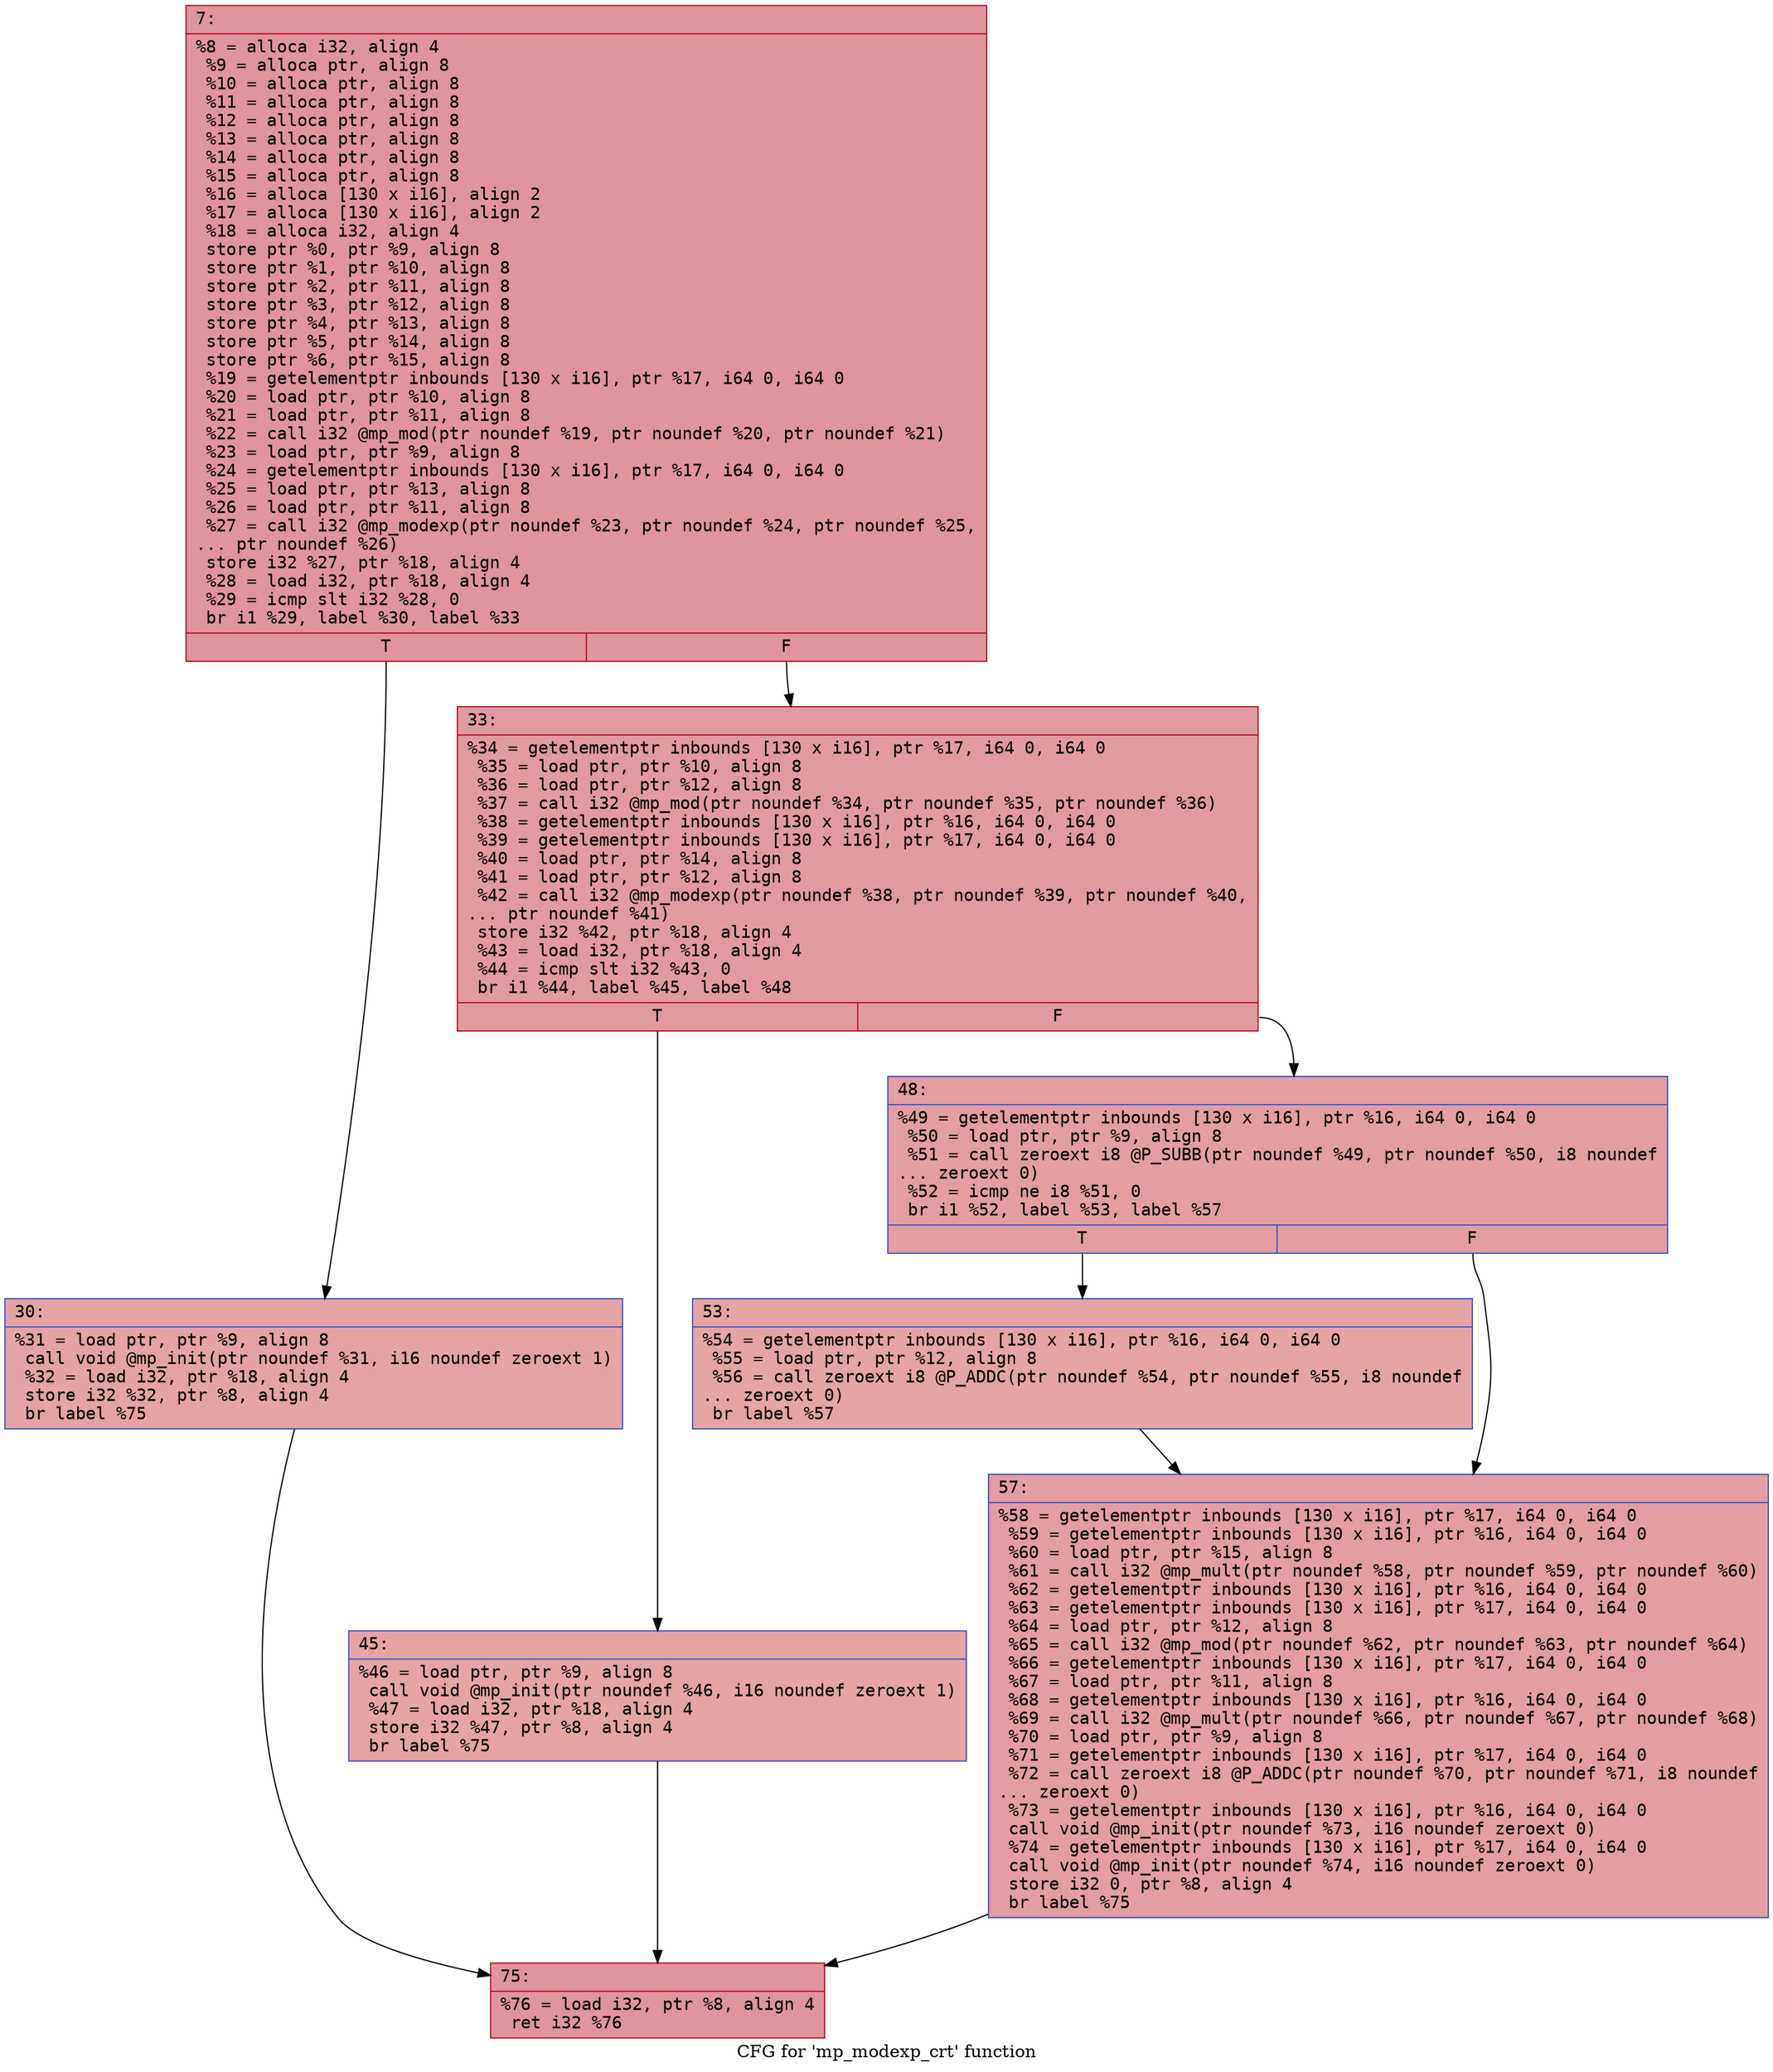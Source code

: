 digraph "CFG for 'mp_modexp_crt' function" {
	label="CFG for 'mp_modexp_crt' function";

	Node0x600001f96c10 [shape=record,color="#b70d28ff", style=filled, fillcolor="#b70d2870" fontname="Courier",label="{7:\l|  %8 = alloca i32, align 4\l  %9 = alloca ptr, align 8\l  %10 = alloca ptr, align 8\l  %11 = alloca ptr, align 8\l  %12 = alloca ptr, align 8\l  %13 = alloca ptr, align 8\l  %14 = alloca ptr, align 8\l  %15 = alloca ptr, align 8\l  %16 = alloca [130 x i16], align 2\l  %17 = alloca [130 x i16], align 2\l  %18 = alloca i32, align 4\l  store ptr %0, ptr %9, align 8\l  store ptr %1, ptr %10, align 8\l  store ptr %2, ptr %11, align 8\l  store ptr %3, ptr %12, align 8\l  store ptr %4, ptr %13, align 8\l  store ptr %5, ptr %14, align 8\l  store ptr %6, ptr %15, align 8\l  %19 = getelementptr inbounds [130 x i16], ptr %17, i64 0, i64 0\l  %20 = load ptr, ptr %10, align 8\l  %21 = load ptr, ptr %11, align 8\l  %22 = call i32 @mp_mod(ptr noundef %19, ptr noundef %20, ptr noundef %21)\l  %23 = load ptr, ptr %9, align 8\l  %24 = getelementptr inbounds [130 x i16], ptr %17, i64 0, i64 0\l  %25 = load ptr, ptr %13, align 8\l  %26 = load ptr, ptr %11, align 8\l  %27 = call i32 @mp_modexp(ptr noundef %23, ptr noundef %24, ptr noundef %25,\l... ptr noundef %26)\l  store i32 %27, ptr %18, align 4\l  %28 = load i32, ptr %18, align 4\l  %29 = icmp slt i32 %28, 0\l  br i1 %29, label %30, label %33\l|{<s0>T|<s1>F}}"];
	Node0x600001f96c10:s0 -> Node0x600001f96c60[tooltip="7 -> 30\nProbability 37.50%" ];
	Node0x600001f96c10:s1 -> Node0x600001f96cb0[tooltip="7 -> 33\nProbability 62.50%" ];
	Node0x600001f96c60 [shape=record,color="#3d50c3ff", style=filled, fillcolor="#c32e3170" fontname="Courier",label="{30:\l|  %31 = load ptr, ptr %9, align 8\l  call void @mp_init(ptr noundef %31, i16 noundef zeroext 1)\l  %32 = load i32, ptr %18, align 4\l  store i32 %32, ptr %8, align 4\l  br label %75\l}"];
	Node0x600001f96c60 -> Node0x600001f96e40[tooltip="30 -> 75\nProbability 100.00%" ];
	Node0x600001f96cb0 [shape=record,color="#b70d28ff", style=filled, fillcolor="#bb1b2c70" fontname="Courier",label="{33:\l|  %34 = getelementptr inbounds [130 x i16], ptr %17, i64 0, i64 0\l  %35 = load ptr, ptr %10, align 8\l  %36 = load ptr, ptr %12, align 8\l  %37 = call i32 @mp_mod(ptr noundef %34, ptr noundef %35, ptr noundef %36)\l  %38 = getelementptr inbounds [130 x i16], ptr %16, i64 0, i64 0\l  %39 = getelementptr inbounds [130 x i16], ptr %17, i64 0, i64 0\l  %40 = load ptr, ptr %14, align 8\l  %41 = load ptr, ptr %12, align 8\l  %42 = call i32 @mp_modexp(ptr noundef %38, ptr noundef %39, ptr noundef %40,\l... ptr noundef %41)\l  store i32 %42, ptr %18, align 4\l  %43 = load i32, ptr %18, align 4\l  %44 = icmp slt i32 %43, 0\l  br i1 %44, label %45, label %48\l|{<s0>T|<s1>F}}"];
	Node0x600001f96cb0:s0 -> Node0x600001f96d00[tooltip="33 -> 45\nProbability 37.50%" ];
	Node0x600001f96cb0:s1 -> Node0x600001f96d50[tooltip="33 -> 48\nProbability 62.50%" ];
	Node0x600001f96d00 [shape=record,color="#3d50c3ff", style=filled, fillcolor="#c5333470" fontname="Courier",label="{45:\l|  %46 = load ptr, ptr %9, align 8\l  call void @mp_init(ptr noundef %46, i16 noundef zeroext 1)\l  %47 = load i32, ptr %18, align 4\l  store i32 %47, ptr %8, align 4\l  br label %75\l}"];
	Node0x600001f96d00 -> Node0x600001f96e40[tooltip="45 -> 75\nProbability 100.00%" ];
	Node0x600001f96d50 [shape=record,color="#3d50c3ff", style=filled, fillcolor="#be242e70" fontname="Courier",label="{48:\l|  %49 = getelementptr inbounds [130 x i16], ptr %16, i64 0, i64 0\l  %50 = load ptr, ptr %9, align 8\l  %51 = call zeroext i8 @P_SUBB(ptr noundef %49, ptr noundef %50, i8 noundef\l... zeroext 0)\l  %52 = icmp ne i8 %51, 0\l  br i1 %52, label %53, label %57\l|{<s0>T|<s1>F}}"];
	Node0x600001f96d50:s0 -> Node0x600001f96da0[tooltip="48 -> 53\nProbability 62.50%" ];
	Node0x600001f96d50:s1 -> Node0x600001f96df0[tooltip="48 -> 57\nProbability 37.50%" ];
	Node0x600001f96da0 [shape=record,color="#3d50c3ff", style=filled, fillcolor="#c5333470" fontname="Courier",label="{53:\l|  %54 = getelementptr inbounds [130 x i16], ptr %16, i64 0, i64 0\l  %55 = load ptr, ptr %12, align 8\l  %56 = call zeroext i8 @P_ADDC(ptr noundef %54, ptr noundef %55, i8 noundef\l... zeroext 0)\l  br label %57\l}"];
	Node0x600001f96da0 -> Node0x600001f96df0[tooltip="53 -> 57\nProbability 100.00%" ];
	Node0x600001f96df0 [shape=record,color="#3d50c3ff", style=filled, fillcolor="#be242e70" fontname="Courier",label="{57:\l|  %58 = getelementptr inbounds [130 x i16], ptr %17, i64 0, i64 0\l  %59 = getelementptr inbounds [130 x i16], ptr %16, i64 0, i64 0\l  %60 = load ptr, ptr %15, align 8\l  %61 = call i32 @mp_mult(ptr noundef %58, ptr noundef %59, ptr noundef %60)\l  %62 = getelementptr inbounds [130 x i16], ptr %16, i64 0, i64 0\l  %63 = getelementptr inbounds [130 x i16], ptr %17, i64 0, i64 0\l  %64 = load ptr, ptr %12, align 8\l  %65 = call i32 @mp_mod(ptr noundef %62, ptr noundef %63, ptr noundef %64)\l  %66 = getelementptr inbounds [130 x i16], ptr %17, i64 0, i64 0\l  %67 = load ptr, ptr %11, align 8\l  %68 = getelementptr inbounds [130 x i16], ptr %16, i64 0, i64 0\l  %69 = call i32 @mp_mult(ptr noundef %66, ptr noundef %67, ptr noundef %68)\l  %70 = load ptr, ptr %9, align 8\l  %71 = getelementptr inbounds [130 x i16], ptr %17, i64 0, i64 0\l  %72 = call zeroext i8 @P_ADDC(ptr noundef %70, ptr noundef %71, i8 noundef\l... zeroext 0)\l  %73 = getelementptr inbounds [130 x i16], ptr %16, i64 0, i64 0\l  call void @mp_init(ptr noundef %73, i16 noundef zeroext 0)\l  %74 = getelementptr inbounds [130 x i16], ptr %17, i64 0, i64 0\l  call void @mp_init(ptr noundef %74, i16 noundef zeroext 0)\l  store i32 0, ptr %8, align 4\l  br label %75\l}"];
	Node0x600001f96df0 -> Node0x600001f96e40[tooltip="57 -> 75\nProbability 100.00%" ];
	Node0x600001f96e40 [shape=record,color="#b70d28ff", style=filled, fillcolor="#b70d2870" fontname="Courier",label="{75:\l|  %76 = load i32, ptr %8, align 4\l  ret i32 %76\l}"];
}
